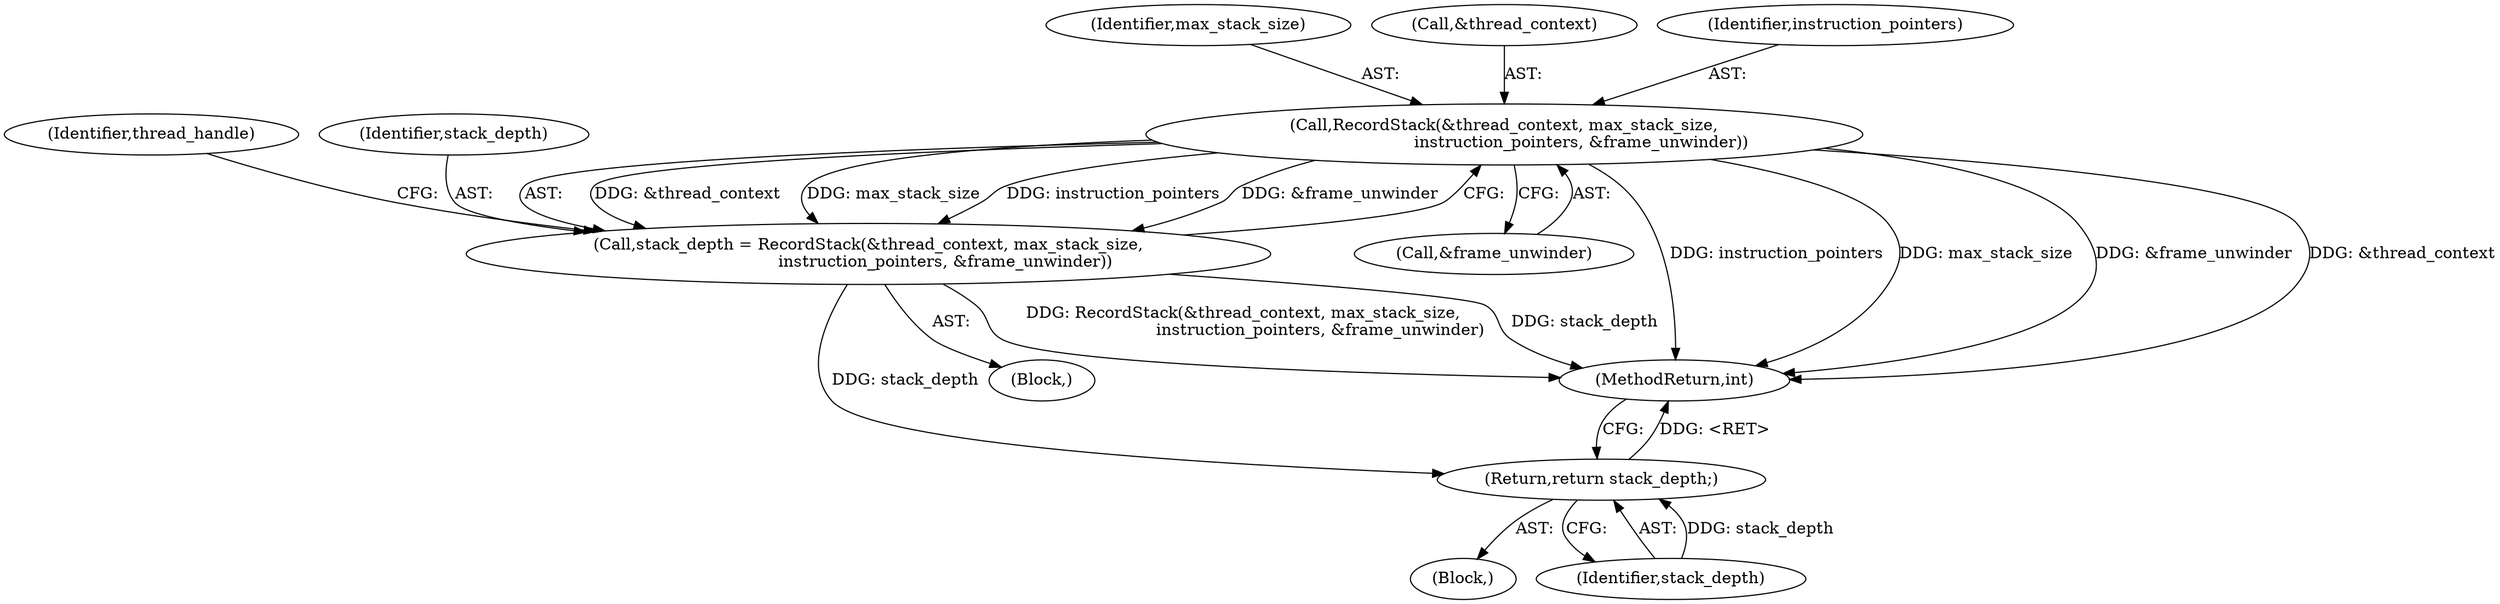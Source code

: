 digraph "1_Chrome_0fb75f1e468fe9054be3b3d3d5b9bf9a66e4199d_2@pointer" {
"1000134" [label="(Call,RecordStack(&thread_context, max_stack_size,\n                              instruction_pointers, &frame_unwinder))"];
"1000132" [label="(Call,stack_depth = RecordStack(&thread_context, max_stack_size,\n                              instruction_pointers, &frame_unwinder))"];
"1000153" [label="(Return,return stack_depth;)"];
"1000137" [label="(Identifier,max_stack_size)"];
"1000134" [label="(Call,RecordStack(&thread_context, max_stack_size,\n                              instruction_pointers, &frame_unwinder))"];
"1000115" [label="(Block,)"];
"1000131" [label="(Block,)"];
"1000144" [label="(Identifier,thread_handle)"];
"1000132" [label="(Call,stack_depth = RecordStack(&thread_context, max_stack_size,\n                              instruction_pointers, &frame_unwinder))"];
"1000154" [label="(Identifier,stack_depth)"];
"1000153" [label="(Return,return stack_depth;)"];
"1000135" [label="(Call,&thread_context)"];
"1000139" [label="(Call,&frame_unwinder)"];
"1000155" [label="(MethodReturn,int)"];
"1000133" [label="(Identifier,stack_depth)"];
"1000138" [label="(Identifier,instruction_pointers)"];
"1000134" -> "1000132"  [label="AST: "];
"1000134" -> "1000139"  [label="CFG: "];
"1000135" -> "1000134"  [label="AST: "];
"1000137" -> "1000134"  [label="AST: "];
"1000138" -> "1000134"  [label="AST: "];
"1000139" -> "1000134"  [label="AST: "];
"1000132" -> "1000134"  [label="CFG: "];
"1000134" -> "1000155"  [label="DDG: instruction_pointers"];
"1000134" -> "1000155"  [label="DDG: max_stack_size"];
"1000134" -> "1000155"  [label="DDG: &frame_unwinder"];
"1000134" -> "1000155"  [label="DDG: &thread_context"];
"1000134" -> "1000132"  [label="DDG: &thread_context"];
"1000134" -> "1000132"  [label="DDG: max_stack_size"];
"1000134" -> "1000132"  [label="DDG: instruction_pointers"];
"1000134" -> "1000132"  [label="DDG: &frame_unwinder"];
"1000132" -> "1000131"  [label="AST: "];
"1000133" -> "1000132"  [label="AST: "];
"1000144" -> "1000132"  [label="CFG: "];
"1000132" -> "1000155"  [label="DDG: RecordStack(&thread_context, max_stack_size,\n                              instruction_pointers, &frame_unwinder)"];
"1000132" -> "1000155"  [label="DDG: stack_depth"];
"1000132" -> "1000153"  [label="DDG: stack_depth"];
"1000153" -> "1000115"  [label="AST: "];
"1000153" -> "1000154"  [label="CFG: "];
"1000154" -> "1000153"  [label="AST: "];
"1000155" -> "1000153"  [label="CFG: "];
"1000153" -> "1000155"  [label="DDG: <RET>"];
"1000154" -> "1000153"  [label="DDG: stack_depth"];
}
